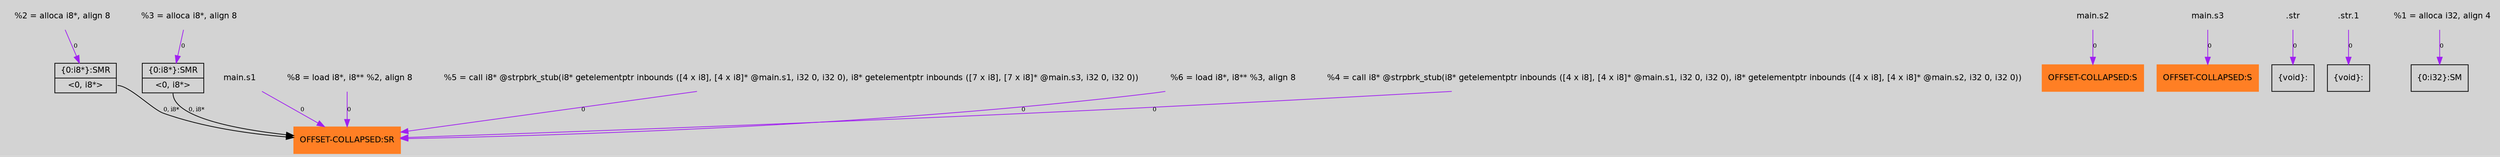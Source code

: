 digraph unnamed {
	graph [center=true, ratio=true, bgcolor=lightgray, fontname=Helvetica];
	node  [fontname=Helvetica, fontsize=11];

	Node0x2f30860 [shape=record,color=chocolate1, style=filled,label="{OFFSET-COLLAPSED:SR}"];
	Node0x2f2d850 [shape=record,color=chocolate1, style=filled,label="{OFFSET-COLLAPSED:S}"];
	Node0x2f308f0 [shape=record,color=chocolate1, style=filled,label="{OFFSET-COLLAPSED:S}"];
	Node0x2f30a00 [shape=record,label="{\{void\}:}"];
	Node0x2f314a0 [shape=record,label="{\{void\}:}"];
	Node0x2f31630 [shape=record,label="{\{0:i32\}:SM}"];
	Node0x2f31700 [shape=record,label="{\{0:i8*\}:SMR|{<s0>\<0, i8*\>}}"];
	Node0x2f31800 [shape=record,label="{\{0:i8*\}:SMR|{<s0>\<0, i8*\>}}"];
	Node0x2f17bb8 [shape=plaintext, label =".str"];
	Node0x2f17bb8 -> Node0x2f30a00[arrowtail=tee,label="0",fontsize=8,color=purple];
	Node0x2f16fd8 [shape=plaintext, label ="main.s1"];
	Node0x2f16fd8 -> Node0x2f30860[arrowtail=tee,label="0",fontsize=8,color=purple];
	Node0x2f18888 [shape=plaintext, label ="  %3 = alloca i8*, align 8"];
	Node0x2f18888 -> Node0x2f31800[arrowtail=tee,label="0",fontsize=8,color=purple];
	Node0x2f19468 [shape=plaintext, label ="  %8 = load i8*, i8** %2, align 8"];
	Node0x2f19468 -> Node0x2f30860[arrowtail=tee,label="0",fontsize=8,color=purple];
	Node0x2f19068 [shape=plaintext, label ="  %5 = call i8* @strpbrk_stub(i8* getelementptr inbounds ([4 x i8], [4 x i8]* @main.s1, i32 0, i32 0), i8* getelementptr inbounds ([7 x i8], [7 x i8]* @main.s3, i32 0, i32 0))"];
	Node0x2f19068 -> Node0x2f30860[arrowtail=tee,label="0",fontsize=8,color=purple];
	Node0x2f191a8 [shape=plaintext, label ="  %6 = load i8*, i8** %3, align 8"];
	Node0x2f191a8 -> Node0x2f30860[arrowtail=tee,label="0",fontsize=8,color=purple];
	Node0x2f17ab8 [shape=plaintext, label ="main.s3"];
	Node0x2f17ab8 -> Node0x2f308f0[arrowtail=tee,label="0",fontsize=8,color=purple];
	Node0x2f18168 [shape=plaintext, label ="  %1 = alloca i32, align 4"];
	Node0x2f18168 -> Node0x2f31630[arrowtail=tee,label="0",fontsize=8,color=purple];
	Node0x2f179c8 [shape=plaintext, label ="main.s2"];
	Node0x2f179c8 -> Node0x2f2d850[arrowtail=tee,label="0",fontsize=8,color=purple];
	Node0x2f18e28 [shape=plaintext, label ="  %4 = call i8* @strpbrk_stub(i8* getelementptr inbounds ([4 x i8], [4 x i8]* @main.s1, i32 0, i32 0), i8* getelementptr inbounds ([4 x i8], [4 x i8]* @main.s2, i32 0, i32 0))"];
	Node0x2f18e28 -> Node0x2f30860[arrowtail=tee,label="0",fontsize=8,color=purple];
	Node0x2f17cb8 [shape=plaintext, label =".str.1"];
	Node0x2f17cb8 -> Node0x2f314a0[arrowtail=tee,label="0",fontsize=8,color=purple];
	Node0x2f187f8 [shape=plaintext, label ="  %2 = alloca i8*, align 8"];
	Node0x2f187f8 -> Node0x2f31700[arrowtail=tee,label="0",fontsize=8,color=purple];
	Node0x2f31700:s0 -> Node0x2f30860[arrowtail=tee,label="0, i8*",fontsize=8];
	Node0x2f31800:s0 -> Node0x2f30860[arrowtail=tee,label="0, i8*",fontsize=8];
}
